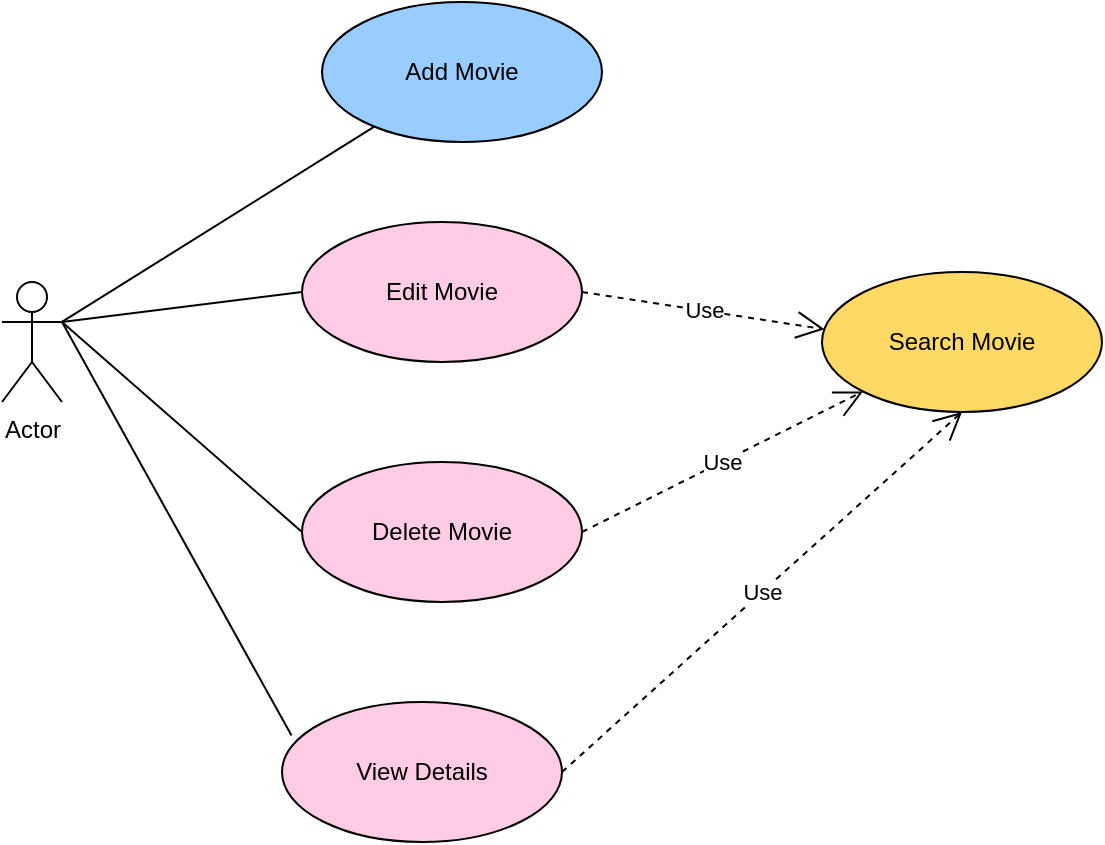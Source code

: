 <mxfile version="13.3.9" type="device"><diagram name="Page-1" id="e7e014a7-5840-1c2e-5031-d8a46d1fe8dd"><mxGraphModel dx="1002" dy="481" grid="1" gridSize="10" guides="1" tooltips="1" connect="1" arrows="1" fold="1" page="1" pageScale="1" pageWidth="1169" pageHeight="826" background="#ffffff" math="0" shadow="0"><root><mxCell id="0"/><mxCell id="1" parent="0"/><mxCell id="OvtEMYig75I94DbHoM07-43" value="Actor" style="shape=umlActor;verticalLabelPosition=bottom;verticalAlign=top;html=1;" vertex="1" parent="1"><mxGeometry x="370" y="460" width="30" height="60" as="geometry"/></mxCell><mxCell id="OvtEMYig75I94DbHoM07-44" value="Add Movie" style="ellipse;whiteSpace=wrap;html=1;fillColor=#99CCFF;" vertex="1" parent="1"><mxGeometry x="530" y="320" width="140" height="70" as="geometry"/></mxCell><mxCell id="OvtEMYig75I94DbHoM07-46" value="Search Movie" style="ellipse;whiteSpace=wrap;html=1;fillColor=#FFD966;" vertex="1" parent="1"><mxGeometry x="780" y="455" width="140" height="70" as="geometry"/></mxCell><mxCell id="OvtEMYig75I94DbHoM07-47" value="Edit Movie" style="ellipse;whiteSpace=wrap;html=1;fillColor=#FFCCE6;" vertex="1" parent="1"><mxGeometry x="520" y="430" width="140" height="70" as="geometry"/></mxCell><mxCell id="OvtEMYig75I94DbHoM07-48" value="Delete Movie" style="ellipse;whiteSpace=wrap;html=1;fillColor=#FFCCE6;" vertex="1" parent="1"><mxGeometry x="520" y="550" width="140" height="70" as="geometry"/></mxCell><mxCell id="OvtEMYig75I94DbHoM07-49" value="View Details" style="ellipse;whiteSpace=wrap;html=1;fillColor=#FFCCE6;" vertex="1" parent="1"><mxGeometry x="510" y="670" width="140" height="70" as="geometry"/></mxCell><mxCell id="OvtEMYig75I94DbHoM07-58" value="" style="endArrow=none;html=1;exitX=1;exitY=0.333;exitDx=0;exitDy=0;exitPerimeter=0;" edge="1" parent="1" source="OvtEMYig75I94DbHoM07-43" target="OvtEMYig75I94DbHoM07-44"><mxGeometry width="50" height="50" relative="1" as="geometry"><mxPoint x="430" y="460" as="sourcePoint"/><mxPoint x="480" y="410" as="targetPoint"/></mxGeometry></mxCell><mxCell id="OvtEMYig75I94DbHoM07-59" value="" style="endArrow=none;html=1;exitX=1;exitY=0.333;exitDx=0;exitDy=0;exitPerimeter=0;entryX=0;entryY=0.5;entryDx=0;entryDy=0;" edge="1" parent="1" source="OvtEMYig75I94DbHoM07-43" target="OvtEMYig75I94DbHoM07-47"><mxGeometry width="50" height="50" relative="1" as="geometry"><mxPoint x="590" y="550" as="sourcePoint"/><mxPoint x="640" y="500" as="targetPoint"/></mxGeometry></mxCell><mxCell id="OvtEMYig75I94DbHoM07-60" value="" style="endArrow=none;html=1;exitX=1;exitY=0.333;exitDx=0;exitDy=0;exitPerimeter=0;entryX=0;entryY=0.5;entryDx=0;entryDy=0;" edge="1" parent="1" source="OvtEMYig75I94DbHoM07-43" target="OvtEMYig75I94DbHoM07-48"><mxGeometry width="50" height="50" relative="1" as="geometry"><mxPoint x="590" y="550" as="sourcePoint"/><mxPoint x="640" y="500" as="targetPoint"/></mxGeometry></mxCell><mxCell id="OvtEMYig75I94DbHoM07-61" value="" style="endArrow=none;html=1;exitX=1;exitY=0.333;exitDx=0;exitDy=0;exitPerimeter=0;entryX=0.034;entryY=0.24;entryDx=0;entryDy=0;entryPerimeter=0;" edge="1" parent="1" source="OvtEMYig75I94DbHoM07-43" target="OvtEMYig75I94DbHoM07-49"><mxGeometry width="50" height="50" relative="1" as="geometry"><mxPoint x="590" y="550" as="sourcePoint"/><mxPoint x="640" y="500" as="targetPoint"/></mxGeometry></mxCell><mxCell id="OvtEMYig75I94DbHoM07-64" value="Use" style="endArrow=open;endSize=12;dashed=1;html=1;exitX=1;exitY=0.5;exitDx=0;exitDy=0;entryX=0.009;entryY=0.409;entryDx=0;entryDy=0;entryPerimeter=0;" edge="1" parent="1" source="OvtEMYig75I94DbHoM07-47" target="OvtEMYig75I94DbHoM07-46"><mxGeometry width="160" relative="1" as="geometry"><mxPoint x="530" y="520" as="sourcePoint"/><mxPoint x="690" y="520" as="targetPoint"/></mxGeometry></mxCell><mxCell id="OvtEMYig75I94DbHoM07-65" value="Use" style="endArrow=open;endSize=12;dashed=1;html=1;exitX=1;exitY=0.5;exitDx=0;exitDy=0;" edge="1" parent="1" source="OvtEMYig75I94DbHoM07-48" target="OvtEMYig75I94DbHoM07-46"><mxGeometry width="160" relative="1" as="geometry"><mxPoint x="743" y="610" as="sourcePoint"/><mxPoint x="864.26" y="628.63" as="targetPoint"/></mxGeometry></mxCell><mxCell id="OvtEMYig75I94DbHoM07-66" value="Use" style="endArrow=open;endSize=12;dashed=1;html=1;exitX=1;exitY=0.5;exitDx=0;exitDy=0;entryX=0.5;entryY=1;entryDx=0;entryDy=0;" edge="1" parent="1" source="OvtEMYig75I94DbHoM07-49" target="OvtEMYig75I94DbHoM07-46"><mxGeometry width="160" relative="1" as="geometry"><mxPoint x="710" y="680" as="sourcePoint"/><mxPoint x="831.26" y="698.63" as="targetPoint"/></mxGeometry></mxCell></root></mxGraphModel></diagram></mxfile>